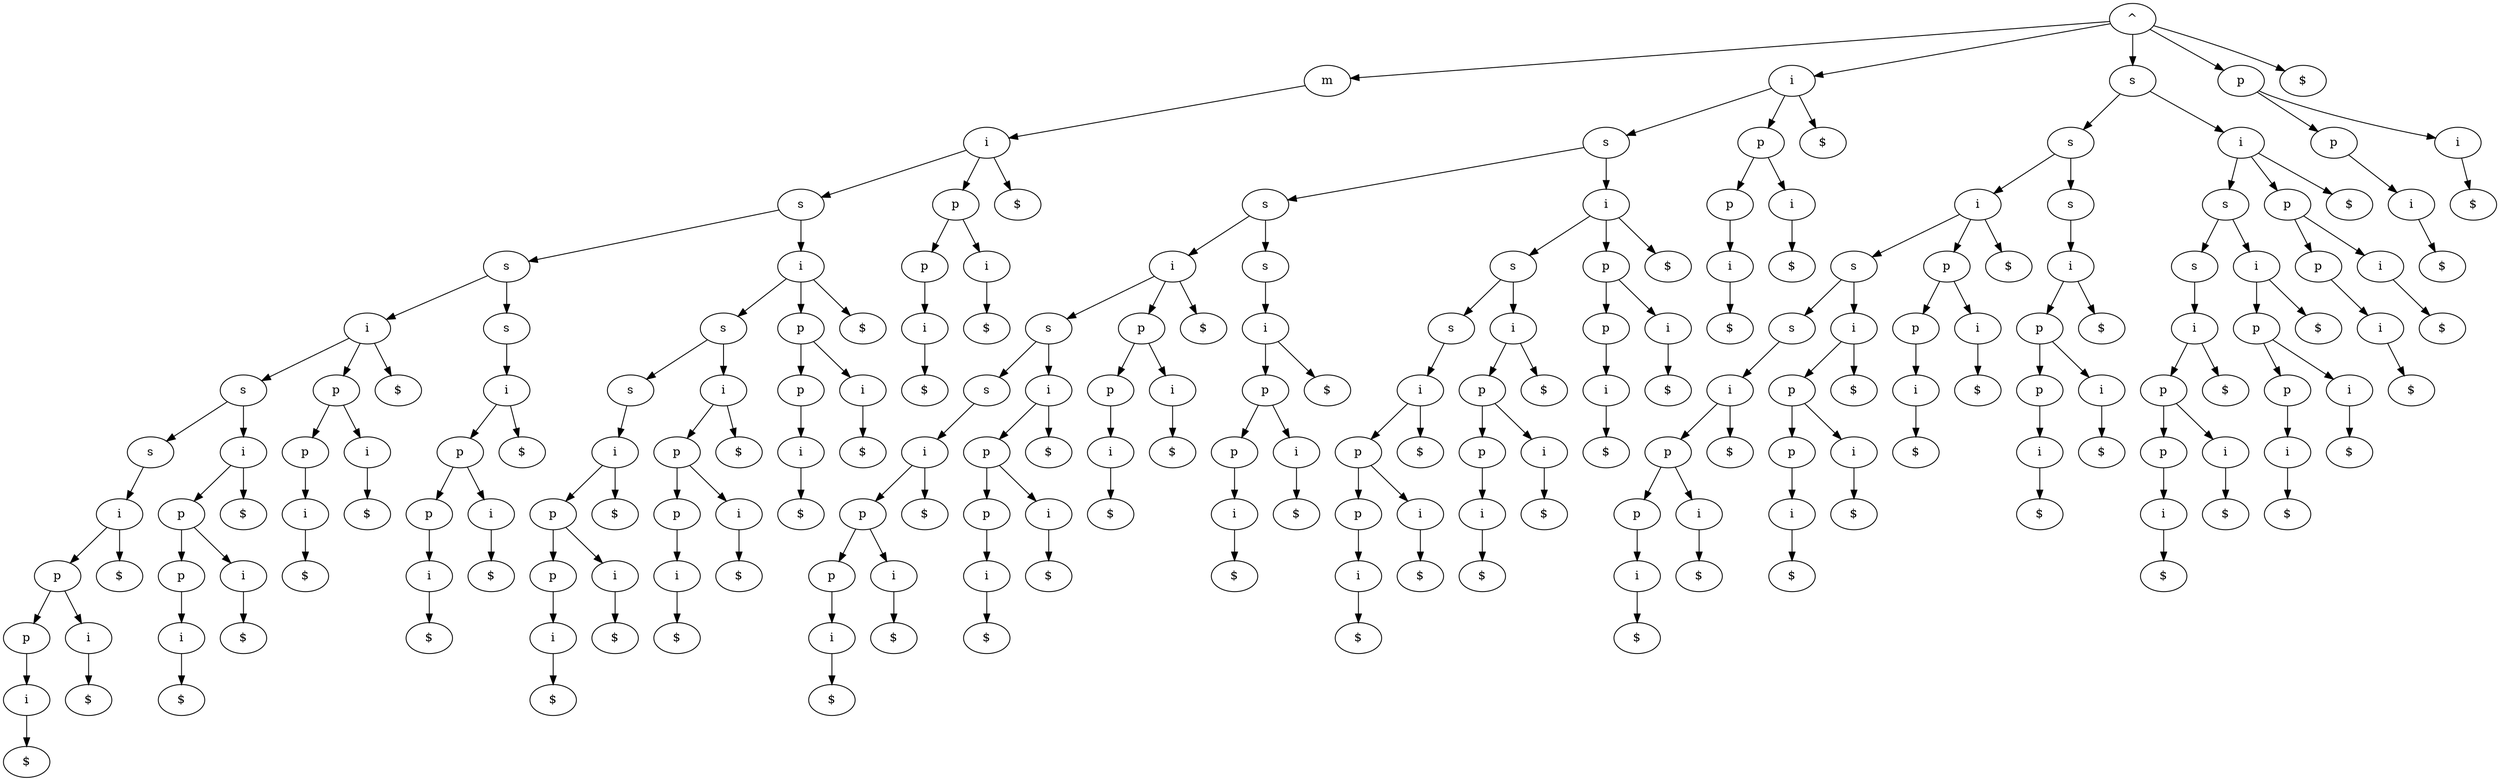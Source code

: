 digraph STrie{
	 n0 [label="^"];
	n0 -> n1;
	 n1 [label="m"];
	n1 -> n2;
	 n2 [label="i"];
	n2 -> n5;
	 n5 [label="s"];
	n5 -> n9;
	 n9 [label="s"];
	n9 -> n14;
	 n14 [label="i"];
	n14 -> n21;
	 n21 [label="s"];
	n21 -> n29;
	 n29 [label="s"];
	n29 -> n43;
	 n43 [label="i"];
	n43 -> n65;
	 n65 [label="p"];
	n65 -> n92;
	 n92 [label="p"];
	n92 -> n138;
	 n138 [label="i"];
	n138 -> n206;
	 n206 [label="$"];
	n65 -> n139;
	 n139 [label="i"];
	n139 -> n205;
	 n205 [label="$"];
	n43 -> n207;
	 n207 [label="$"];
	n21 -> n44;
	 n44 [label="i"];
	n44 -> n64;
	 n64 [label="p"];
	n64 -> n91;
	 n91 [label="p"];
	n91 -> n136;
	 n136 [label="i"];
	n136 -> n203;
	 n203 [label="$"];
	n64 -> n137;
	 n137 [label="i"];
	n137 -> n202;
	 n202 [label="$"];
	n44 -> n204;
	 n204 [label="$"];
	n14 -> n66;
	 n66 [label="p"];
	n66 -> n90;
	 n90 [label="p"];
	n90 -> n134;
	 n134 [label="i"];
	n134 -> n201;
	 n201 [label="$"];
	n66 -> n135;
	 n135 [label="i"];
	n135 -> n200;
	 n200 [label="$"];
	n14 -> n208;
	 n208 [label="$"];
	n9 -> n30;
	 n30 [label="s"];
	n30 -> n45;
	 n45 [label="i"];
	n45 -> n67;
	 n67 [label="p"];
	n67 -> n93;
	 n93 [label="p"];
	n93 -> n140;
	 n140 [label="i"];
	n140 -> n210;
	 n210 [label="$"];
	n67 -> n141;
	 n141 [label="i"];
	n141 -> n209;
	 n209 [label="$"];
	n45 -> n211;
	 n211 [label="$"];
	n5 -> n15;
	 n15 [label="i"];
	n15 -> n20;
	 n20 [label="s"];
	n20 -> n28;
	 n28 [label="s"];
	n28 -> n41;
	 n41 [label="i"];
	n41 -> n62;
	 n62 [label="p"];
	n62 -> n89;
	 n89 [label="p"];
	n89 -> n132;
	 n132 [label="i"];
	n132 -> n197;
	 n197 [label="$"];
	n62 -> n133;
	 n133 [label="i"];
	n133 -> n196;
	 n196 [label="$"];
	n41 -> n198;
	 n198 [label="$"];
	n20 -> n42;
	 n42 [label="i"];
	n42 -> n61;
	 n61 [label="p"];
	n61 -> n88;
	 n88 [label="p"];
	n88 -> n130;
	 n130 [label="i"];
	n130 -> n194;
	 n194 [label="$"];
	n61 -> n131;
	 n131 [label="i"];
	n131 -> n193;
	 n193 [label="$"];
	n42 -> n195;
	 n195 [label="$"];
	n15 -> n63;
	 n63 [label="p"];
	n63 -> n87;
	 n87 [label="p"];
	n87 -> n128;
	 n128 [label="i"];
	n128 -> n192;
	 n192 [label="$"];
	n63 -> n129;
	 n129 [label="i"];
	n129 -> n191;
	 n191 [label="$"];
	n15 -> n199;
	 n199 [label="$"];
	n2 -> n68;
	 n68 [label="p"];
	n68 -> n86;
	 n86 [label="p"];
	n86 -> n126;
	 n126 [label="i"];
	n126 -> n190;
	 n190 [label="$"];
	n68 -> n127;
	 n127 [label="i"];
	n127 -> n189;
	 n189 [label="$"];
	n2 -> n212;
	 n212 [label="$"];
	n0 -> n3;
	 n3 [label="i"];
	n3 -> n4;
	 n4 [label="s"];
	n4 -> n7;
	 n7 [label="s"];
	n7 -> n10;
	 n10 [label="i"];
	n10 -> n17;
	 n17 [label="s"];
	n17 -> n23;
	 n23 [label="s"];
	n23 -> n33;
	 n33 [label="i"];
	n33 -> n50;
	 n50 [label="p"];
	n50 -> n76;
	 n76 [label="p"];
	n76 -> n106;
	 n106 [label="i"];
	n106 -> n159;
	 n159 [label="$"];
	n50 -> n107;
	 n107 [label="i"];
	n107 -> n158;
	 n158 [label="$"];
	n33 -> n160;
	 n160 [label="$"];
	n17 -> n34;
	 n34 [label="i"];
	n34 -> n49;
	 n49 [label="p"];
	n49 -> n75;
	 n75 [label="p"];
	n75 -> n104;
	 n104 [label="i"];
	n104 -> n156;
	 n156 [label="$"];
	n49 -> n105;
	 n105 [label="i"];
	n105 -> n155;
	 n155 [label="$"];
	n34 -> n157;
	 n157 [label="$"];
	n10 -> n51;
	 n51 [label="p"];
	n51 -> n74;
	 n74 [label="p"];
	n74 -> n102;
	 n102 [label="i"];
	n102 -> n154;
	 n154 [label="$"];
	n51 -> n103;
	 n103 [label="i"];
	n103 -> n153;
	 n153 [label="$"];
	n10 -> n161;
	 n161 [label="$"];
	n7 -> n24;
	 n24 [label="s"];
	n24 -> n35;
	 n35 [label="i"];
	n35 -> n52;
	 n52 [label="p"];
	n52 -> n77;
	 n77 [label="p"];
	n77 -> n108;
	 n108 [label="i"];
	n108 -> n163;
	 n163 [label="$"];
	n52 -> n109;
	 n109 [label="i"];
	n109 -> n162;
	 n162 [label="$"];
	n35 -> n164;
	 n164 [label="$"];
	n4 -> n11;
	 n11 [label="i"];
	n11 -> n16;
	 n16 [label="s"];
	n16 -> n22;
	 n22 [label="s"];
	n22 -> n31;
	 n31 [label="i"];
	n31 -> n47;
	 n47 [label="p"];
	n47 -> n73;
	 n73 [label="p"];
	n73 -> n100;
	 n100 [label="i"];
	n100 -> n150;
	 n150 [label="$"];
	n47 -> n101;
	 n101 [label="i"];
	n101 -> n149;
	 n149 [label="$"];
	n31 -> n151;
	 n151 [label="$"];
	n16 -> n32;
	 n32 [label="i"];
	n32 -> n46;
	 n46 [label="p"];
	n46 -> n72;
	 n72 [label="p"];
	n72 -> n98;
	 n98 [label="i"];
	n98 -> n147;
	 n147 [label="$"];
	n46 -> n99;
	 n99 [label="i"];
	n99 -> n146;
	 n146 [label="$"];
	n32 -> n148;
	 n148 [label="$"];
	n11 -> n48;
	 n48 [label="p"];
	n48 -> n71;
	 n71 [label="p"];
	n71 -> n96;
	 n96 [label="i"];
	n96 -> n145;
	 n145 [label="$"];
	n48 -> n97;
	 n97 [label="i"];
	n97 -> n144;
	 n144 [label="$"];
	n11 -> n152;
	 n152 [label="$"];
	n3 -> n53;
	 n53 [label="p"];
	n53 -> n70;
	 n70 [label="p"];
	n70 -> n94;
	 n94 [label="i"];
	n94 -> n143;
	 n143 [label="$"];
	n53 -> n95;
	 n95 [label="i"];
	n95 -> n142;
	 n142 [label="$"];
	n3 -> n165;
	 n165 [label="$"];
	n0 -> n6;
	 n6 [label="s"];
	n6 -> n8;
	 n8 [label="s"];
	n8 -> n12;
	 n12 [label="i"];
	n12 -> n19;
	 n19 [label="s"];
	n19 -> n26;
	 n26 [label="s"];
	n26 -> n38;
	 n38 [label="i"];
	n38 -> n58;
	 n58 [label="p"];
	n58 -> n84;
	 n84 [label="p"];
	n84 -> n122;
	 n122 [label="i"];
	n122 -> n183;
	 n183 [label="$"];
	n58 -> n123;
	 n123 [label="i"];
	n123 -> n182;
	 n182 [label="$"];
	n38 -> n184;
	 n184 [label="$"];
	n19 -> n39;
	 n39 [label="i"];
	n39 -> n57;
	 n57 [label="p"];
	n57 -> n83;
	 n83 [label="p"];
	n83 -> n120;
	 n120 [label="i"];
	n120 -> n180;
	 n180 [label="$"];
	n57 -> n121;
	 n121 [label="i"];
	n121 -> n179;
	 n179 [label="$"];
	n39 -> n181;
	 n181 [label="$"];
	n12 -> n59;
	 n59 [label="p"];
	n59 -> n82;
	 n82 [label="p"];
	n82 -> n118;
	 n118 [label="i"];
	n118 -> n178;
	 n178 [label="$"];
	n59 -> n119;
	 n119 [label="i"];
	n119 -> n177;
	 n177 [label="$"];
	n12 -> n185;
	 n185 [label="$"];
	n8 -> n27;
	 n27 [label="s"];
	n27 -> n40;
	 n40 [label="i"];
	n40 -> n60;
	 n60 [label="p"];
	n60 -> n85;
	 n85 [label="p"];
	n85 -> n124;
	 n124 [label="i"];
	n124 -> n187;
	 n187 [label="$"];
	n60 -> n125;
	 n125 [label="i"];
	n125 -> n186;
	 n186 [label="$"];
	n40 -> n188;
	 n188 [label="$"];
	n6 -> n13;
	 n13 [label="i"];
	n13 -> n18;
	 n18 [label="s"];
	n18 -> n25;
	 n25 [label="s"];
	n25 -> n36;
	 n36 [label="i"];
	n36 -> n55;
	 n55 [label="p"];
	n55 -> n81;
	 n81 [label="p"];
	n81 -> n116;
	 n116 [label="i"];
	n116 -> n174;
	 n174 [label="$"];
	n55 -> n117;
	 n117 [label="i"];
	n117 -> n173;
	 n173 [label="$"];
	n36 -> n175;
	 n175 [label="$"];
	n18 -> n37;
	 n37 [label="i"];
	n37 -> n54;
	 n54 [label="p"];
	n54 -> n80;
	 n80 [label="p"];
	n80 -> n114;
	 n114 [label="i"];
	n114 -> n171;
	 n171 [label="$"];
	n54 -> n115;
	 n115 [label="i"];
	n115 -> n170;
	 n170 [label="$"];
	n37 -> n172;
	 n172 [label="$"];
	n13 -> n56;
	 n56 [label="p"];
	n56 -> n79;
	 n79 [label="p"];
	n79 -> n112;
	 n112 [label="i"];
	n112 -> n169;
	 n169 [label="$"];
	n56 -> n113;
	 n113 [label="i"];
	n113 -> n168;
	 n168 [label="$"];
	n13 -> n176;
	 n176 [label="$"];
	n0 -> n69;
	 n69 [label="p"];
	n69 -> n78;
	 n78 [label="p"];
	n78 -> n110;
	 n110 [label="i"];
	n110 -> n167;
	 n167 [label="$"];
	n69 -> n111;
	 n111 [label="i"];
	n111 -> n166;
	 n166 [label="$"];
	n0 -> n213;
	 n213 [label="$"];
}
